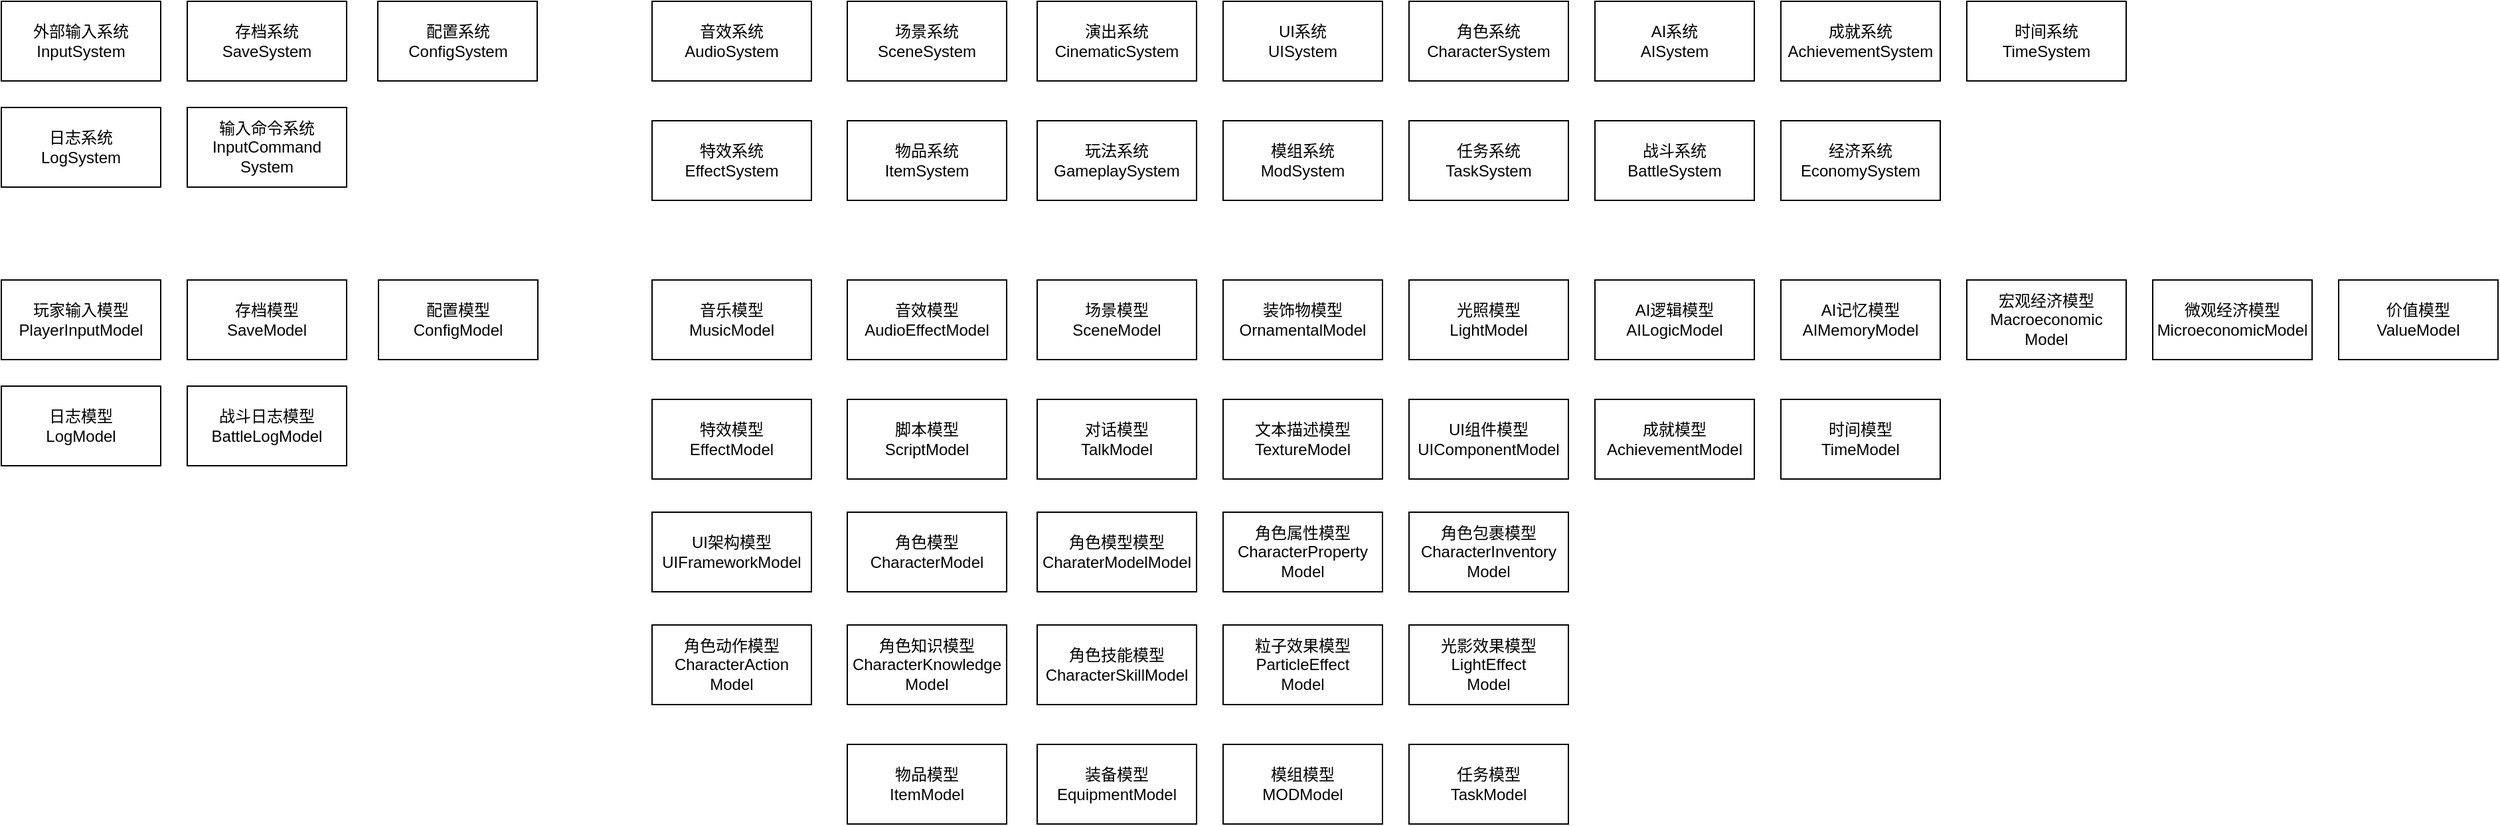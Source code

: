 <mxfile version="16.5.1" type="device"><diagram id="Crr7Warw5rpnNcR4M-eg" name="第 1 页"><mxGraphModel dx="782" dy="578" grid="1" gridSize="10" guides="1" tooltips="1" connect="0" arrows="1" fold="1" page="1" pageScale="1" pageWidth="827" pageHeight="1169" math="0" shadow="0"><root><mxCell id="0"/><mxCell id="1" parent="0"/><mxCell id="FXMsAap4g7__blC6nVx_-3" value="外部输入系统&lt;br&gt;InputSystem" style="rounded=0;whiteSpace=wrap;html=1;" vertex="1" parent="1"><mxGeometry x="70" y="170" width="120" height="60" as="geometry"/></mxCell><mxCell id="FXMsAap4g7__blC6nVx_-4" value="角色系统&lt;br&gt;CharacterSystem" style="rounded=0;whiteSpace=wrap;html=1;" vertex="1" parent="1"><mxGeometry x="1130" y="170" width="120" height="60" as="geometry"/></mxCell><mxCell id="FXMsAap4g7__blC6nVx_-5" value="配置系统&lt;br&gt;ConfigSystem" style="rounded=0;whiteSpace=wrap;html=1;" vertex="1" parent="1"><mxGeometry x="353.5" y="170" width="120" height="60" as="geometry"/></mxCell><mxCell id="FXMsAap4g7__blC6nVx_-6" value="场景系统&lt;br&gt;SceneSystem" style="rounded=0;whiteSpace=wrap;html=1;" vertex="1" parent="1"><mxGeometry x="707" y="170" width="120" height="60" as="geometry"/></mxCell><mxCell id="FXMsAap4g7__blC6nVx_-7" value="音效系统&lt;br&gt;AudioSystem" style="rounded=0;whiteSpace=wrap;html=1;" vertex="1" parent="1"><mxGeometry x="560" y="170" width="120" height="60" as="geometry"/></mxCell><mxCell id="FXMsAap4g7__blC6nVx_-8" value="存档系统&lt;br&gt;SaveSystem" style="rounded=0;whiteSpace=wrap;html=1;" vertex="1" parent="1"><mxGeometry x="210" y="170" width="120" height="60" as="geometry"/></mxCell><mxCell id="FXMsAap4g7__blC6nVx_-9" value="特效系统&lt;br&gt;EffectSystem" style="rounded=0;whiteSpace=wrap;html=1;" vertex="1" parent="1"><mxGeometry x="560" y="260" width="120" height="60" as="geometry"/></mxCell><mxCell id="FXMsAap4g7__blC6nVx_-10" value="UI系统&lt;br&gt;UISystem" style="rounded=0;whiteSpace=wrap;html=1;" vertex="1" parent="1"><mxGeometry x="990" y="170" width="120" height="60" as="geometry"/></mxCell><mxCell id="FXMsAap4g7__blC6nVx_-11" value="演出系统&lt;br&gt;&lt;span style=&quot;text-align: left&quot;&gt;Cinematic&lt;/span&gt;System" style="rounded=0;whiteSpace=wrap;html=1;" vertex="1" parent="1"><mxGeometry x="850" y="170" width="120" height="60" as="geometry"/></mxCell><mxCell id="FXMsAap4g7__blC6nVx_-12" value="物品系统&lt;br&gt;ItemSystem" style="rounded=0;whiteSpace=wrap;html=1;" vertex="1" parent="1"><mxGeometry x="707" y="260" width="120" height="60" as="geometry"/></mxCell><mxCell id="FXMsAap4g7__blC6nVx_-13" value="玩法系统&lt;br&gt;GameplaySystem" style="rounded=0;whiteSpace=wrap;html=1;" vertex="1" parent="1"><mxGeometry x="850" y="260" width="120" height="60" as="geometry"/></mxCell><mxCell id="FXMsAap4g7__blC6nVx_-14" value="玩家输入模型&lt;br&gt;PlayerInputModel" style="rounded=0;whiteSpace=wrap;html=1;" vertex="1" parent="1"><mxGeometry x="70" y="380" width="120" height="60" as="geometry"/></mxCell><mxCell id="FXMsAap4g7__blC6nVx_-15" value="存档模型&lt;br&gt;SaveModel" style="rounded=0;whiteSpace=wrap;html=1;" vertex="1" parent="1"><mxGeometry x="210" y="380" width="120" height="60" as="geometry"/></mxCell><mxCell id="FXMsAap4g7__blC6nVx_-16" value="配置模型&lt;br&gt;ConfigModel" style="rounded=0;whiteSpace=wrap;html=1;" vertex="1" parent="1"><mxGeometry x="354" y="380" width="120" height="60" as="geometry"/></mxCell><mxCell id="FXMsAap4g7__blC6nVx_-17" value="音乐模型&lt;br&gt;MusicModel" style="rounded=0;whiteSpace=wrap;html=1;" vertex="1" parent="1"><mxGeometry x="560" y="380" width="120" height="60" as="geometry"/></mxCell><mxCell id="FXMsAap4g7__blC6nVx_-18" value="音效模型&lt;br&gt;AudioEffectModel" style="rounded=0;whiteSpace=wrap;html=1;" vertex="1" parent="1"><mxGeometry x="707" y="380" width="120" height="60" as="geometry"/></mxCell><mxCell id="FXMsAap4g7__blC6nVx_-19" value="场景模型&lt;br&gt;SceneModel" style="rounded=0;whiteSpace=wrap;html=1;" vertex="1" parent="1"><mxGeometry x="850" y="380" width="120" height="60" as="geometry"/></mxCell><mxCell id="FXMsAap4g7__blC6nVx_-20" value="装饰物模型&lt;br&gt;OrnamentalModel" style="rounded=0;whiteSpace=wrap;html=1;" vertex="1" parent="1"><mxGeometry x="990" y="380" width="120" height="60" as="geometry"/></mxCell><mxCell id="FXMsAap4g7__blC6nVx_-21" value="光照模型&lt;br&gt;LightModel" style="rounded=0;whiteSpace=wrap;html=1;" vertex="1" parent="1"><mxGeometry x="1130" y="380" width="120" height="60" as="geometry"/></mxCell><mxCell id="FXMsAap4g7__blC6nVx_-22" value="特效模型&lt;br&gt;EffectModel" style="rounded=0;whiteSpace=wrap;html=1;" vertex="1" parent="1"><mxGeometry x="560" y="470" width="120" height="60" as="geometry"/></mxCell><mxCell id="FXMsAap4g7__blC6nVx_-23" value="脚本模型&lt;br&gt;ScriptModel" style="rounded=0;whiteSpace=wrap;html=1;" vertex="1" parent="1"><mxGeometry x="707" y="470" width="120" height="60" as="geometry"/></mxCell><mxCell id="FXMsAap4g7__blC6nVx_-24" value="对话模型&lt;br&gt;TalkModel" style="rounded=0;whiteSpace=wrap;html=1;" vertex="1" parent="1"><mxGeometry x="850" y="470" width="120" height="60" as="geometry"/></mxCell><mxCell id="FXMsAap4g7__blC6nVx_-25" value="文本描述模型&lt;br&gt;TextureModel" style="rounded=0;whiteSpace=wrap;html=1;" vertex="1" parent="1"><mxGeometry x="990" y="470" width="120" height="60" as="geometry"/></mxCell><mxCell id="FXMsAap4g7__blC6nVx_-26" value="UI组件模型&lt;br&gt;UIComponentModel" style="rounded=0;whiteSpace=wrap;html=1;" vertex="1" parent="1"><mxGeometry x="1130" y="470" width="120" height="60" as="geometry"/></mxCell><mxCell id="FXMsAap4g7__blC6nVx_-27" value="UI架构模型&lt;br&gt;UIFrameworkModel" style="rounded=0;whiteSpace=wrap;html=1;" vertex="1" parent="1"><mxGeometry x="560" y="555" width="120" height="60" as="geometry"/></mxCell><mxCell id="FXMsAap4g7__blC6nVx_-28" value="角色模型&lt;br&gt;CharacterModel" style="rounded=0;whiteSpace=wrap;html=1;" vertex="1" parent="1"><mxGeometry x="707" y="555" width="120" height="60" as="geometry"/></mxCell><mxCell id="FXMsAap4g7__blC6nVx_-29" value="模组系统&lt;br&gt;ModSystem" style="rounded=0;whiteSpace=wrap;html=1;" vertex="1" parent="1"><mxGeometry x="990" y="260" width="120" height="60" as="geometry"/></mxCell><mxCell id="FXMsAap4g7__blC6nVx_-30" value="角色模型模型&lt;br&gt;CharaterModelModel" style="rounded=0;whiteSpace=wrap;html=1;" vertex="1" parent="1"><mxGeometry x="850" y="555" width="120" height="60" as="geometry"/></mxCell><mxCell id="FXMsAap4g7__blC6nVx_-31" value="角色属性模型&lt;br&gt;CharacterProperty&lt;br&gt;Model" style="rounded=0;whiteSpace=wrap;html=1;" vertex="1" parent="1"><mxGeometry x="990" y="555" width="120" height="60" as="geometry"/></mxCell><mxCell id="FXMsAap4g7__blC6nVx_-32" value="角色包裹模型&lt;br&gt;CharacterInventory&lt;br&gt;Model" style="rounded=0;whiteSpace=wrap;html=1;" vertex="1" parent="1"><mxGeometry x="1130" y="555" width="120" height="60" as="geometry"/></mxCell><mxCell id="FXMsAap4g7__blC6nVx_-33" value="角色动作模型&lt;br&gt;CharacterAction&lt;br&gt;Model" style="rounded=0;whiteSpace=wrap;html=1;" vertex="1" parent="1"><mxGeometry x="560" y="640" width="120" height="60" as="geometry"/></mxCell><mxCell id="FXMsAap4g7__blC6nVx_-34" value="角色知识模型&lt;br&gt;CharacterKnowledge&lt;br&gt;Model" style="rounded=0;whiteSpace=wrap;html=1;" vertex="1" parent="1"><mxGeometry x="707" y="640" width="120" height="60" as="geometry"/></mxCell><mxCell id="FXMsAap4g7__blC6nVx_-35" value="角色技能模型&lt;br&gt;CharacterSkillModel" style="rounded=0;whiteSpace=wrap;html=1;" vertex="1" parent="1"><mxGeometry x="850" y="640" width="120" height="60" as="geometry"/></mxCell><mxCell id="FXMsAap4g7__blC6nVx_-36" value="任务系统&lt;br&gt;TaskSystem" style="rounded=0;whiteSpace=wrap;html=1;" vertex="1" parent="1"><mxGeometry x="1130" y="260" width="120" height="60" as="geometry"/></mxCell><mxCell id="FXMsAap4g7__blC6nVx_-37" value="日志系统&lt;br&gt;LogSystem" style="rounded=0;whiteSpace=wrap;html=1;" vertex="1" parent="1"><mxGeometry x="70" y="250" width="120" height="60" as="geometry"/></mxCell><mxCell id="FXMsAap4g7__blC6nVx_-38" value="日志模型&lt;br&gt;LogModel" style="rounded=0;whiteSpace=wrap;html=1;" vertex="1" parent="1"><mxGeometry x="70" y="460" width="120" height="60" as="geometry"/></mxCell><mxCell id="FXMsAap4g7__blC6nVx_-39" value="粒子效果模型&lt;br&gt;ParticleEffect&lt;br&gt;Model" style="rounded=0;whiteSpace=wrap;html=1;" vertex="1" parent="1"><mxGeometry x="990" y="640" width="120" height="60" as="geometry"/></mxCell><mxCell id="FXMsAap4g7__blC6nVx_-40" value="光影效果模型&lt;br&gt;LightEffect&lt;br&gt;Model" style="rounded=0;whiteSpace=wrap;html=1;" vertex="1" parent="1"><mxGeometry x="1130" y="640" width="120" height="60" as="geometry"/></mxCell><mxCell id="FXMsAap4g7__blC6nVx_-42" value="物品模型&lt;br&gt;ItemModel" style="rounded=0;whiteSpace=wrap;html=1;" vertex="1" parent="1"><mxGeometry x="707" y="730" width="120" height="60" as="geometry"/></mxCell><mxCell id="FXMsAap4g7__blC6nVx_-43" value="装备模型&lt;br&gt;EquipmentModel" style="rounded=0;whiteSpace=wrap;html=1;" vertex="1" parent="1"><mxGeometry x="850" y="730" width="120" height="60" as="geometry"/></mxCell><mxCell id="FXMsAap4g7__blC6nVx_-44" value="模组模型&lt;br&gt;MODModel" style="rounded=0;whiteSpace=wrap;html=1;" vertex="1" parent="1"><mxGeometry x="990" y="730" width="120" height="60" as="geometry"/></mxCell><mxCell id="FXMsAap4g7__blC6nVx_-45" value="任务模型&lt;br&gt;TaskModel" style="rounded=0;whiteSpace=wrap;html=1;" vertex="1" parent="1"><mxGeometry x="1130" y="730" width="120" height="60" as="geometry"/></mxCell><mxCell id="FXMsAap4g7__blC6nVx_-46" value="输入命令系统&lt;br&gt;InputCommand&lt;br&gt;System" style="rounded=0;whiteSpace=wrap;html=1;" vertex="1" parent="1"><mxGeometry x="210" y="250" width="120" height="60" as="geometry"/></mxCell><mxCell id="FXMsAap4g7__blC6nVx_-47" value="AI系统&lt;br&gt;AISystem" style="rounded=0;whiteSpace=wrap;html=1;" vertex="1" parent="1"><mxGeometry x="1270" y="170" width="120" height="60" as="geometry"/></mxCell><mxCell id="FXMsAap4g7__blC6nVx_-48" value="战斗系统&lt;br&gt;BattleSystem" style="rounded=0;whiteSpace=wrap;html=1;" vertex="1" parent="1"><mxGeometry x="1270" y="260" width="120" height="60" as="geometry"/></mxCell><mxCell id="FXMsAap4g7__blC6nVx_-49" value="成就系统&lt;br&gt;&lt;span style=&quot;text-align: left&quot;&gt;AchievementSystem&lt;/span&gt;" style="rounded=0;whiteSpace=wrap;html=1;" vertex="1" parent="1"><mxGeometry x="1410" y="170" width="120" height="60" as="geometry"/></mxCell><mxCell id="FXMsAap4g7__blC6nVx_-50" value="经济系统&lt;br&gt;&lt;span style=&quot;text-align: left&quot;&gt;EconomySystem&lt;/span&gt;" style="rounded=0;whiteSpace=wrap;html=1;" vertex="1" parent="1"><mxGeometry x="1410" y="260" width="120" height="60" as="geometry"/></mxCell><mxCell id="FXMsAap4g7__blC6nVx_-51" value="时间系统&lt;br&gt;&lt;span style=&quot;text-align: left&quot;&gt;TimeSystem&lt;/span&gt;" style="rounded=0;whiteSpace=wrap;html=1;" vertex="1" parent="1"><mxGeometry x="1550" y="170" width="120" height="60" as="geometry"/></mxCell><mxCell id="FXMsAap4g7__blC6nVx_-52" value="AI逻辑模型&lt;br&gt;AILogicModel" style="rounded=0;whiteSpace=wrap;html=1;" vertex="1" parent="1"><mxGeometry x="1270" y="380" width="120" height="60" as="geometry"/></mxCell><mxCell id="FXMsAap4g7__blC6nVx_-53" value="AI记忆模型&lt;br&gt;AIMemoryModel" style="rounded=0;whiteSpace=wrap;html=1;" vertex="1" parent="1"><mxGeometry x="1410" y="380" width="120" height="60" as="geometry"/></mxCell><mxCell id="FXMsAap4g7__blC6nVx_-54" value="成就模型&lt;br&gt;AchievementModel" style="rounded=0;whiteSpace=wrap;html=1;" vertex="1" parent="1"><mxGeometry x="1270" y="470" width="120" height="60" as="geometry"/></mxCell><mxCell id="FXMsAap4g7__blC6nVx_-55" value="时间模型&lt;br&gt;TimeModel" style="rounded=0;whiteSpace=wrap;html=1;" vertex="1" parent="1"><mxGeometry x="1410" y="470" width="120" height="60" as="geometry"/></mxCell><mxCell id="FXMsAap4g7__blC6nVx_-56" value="宏观经济模型&lt;br&gt;&lt;span style=&quot;text-align: left&quot;&gt;Macroeconomic Model&lt;/span&gt;" style="rounded=0;whiteSpace=wrap;html=1;" vertex="1" parent="1"><mxGeometry x="1550" y="380" width="120" height="60" as="geometry"/></mxCell><mxCell id="FXMsAap4g7__blC6nVx_-57" value="微观经济模型&lt;br&gt;&lt;span style=&quot;text-align: left&quot;&gt;MicroeconomicModel&lt;/span&gt;" style="rounded=0;whiteSpace=wrap;html=1;" vertex="1" parent="1"><mxGeometry x="1690" y="380" width="120" height="60" as="geometry"/></mxCell><mxCell id="FXMsAap4g7__blC6nVx_-58" value="价值模型&lt;br&gt;ValueModel" style="rounded=0;whiteSpace=wrap;html=1;" vertex="1" parent="1"><mxGeometry x="1830" y="380" width="120" height="60" as="geometry"/></mxCell><mxCell id="FXMsAap4g7__blC6nVx_-59" value="战斗日志模型&lt;br&gt;BattleLogModel" style="rounded=0;whiteSpace=wrap;html=1;" vertex="1" parent="1"><mxGeometry x="210" y="460" width="120" height="60" as="geometry"/></mxCell></root></mxGraphModel></diagram></mxfile>